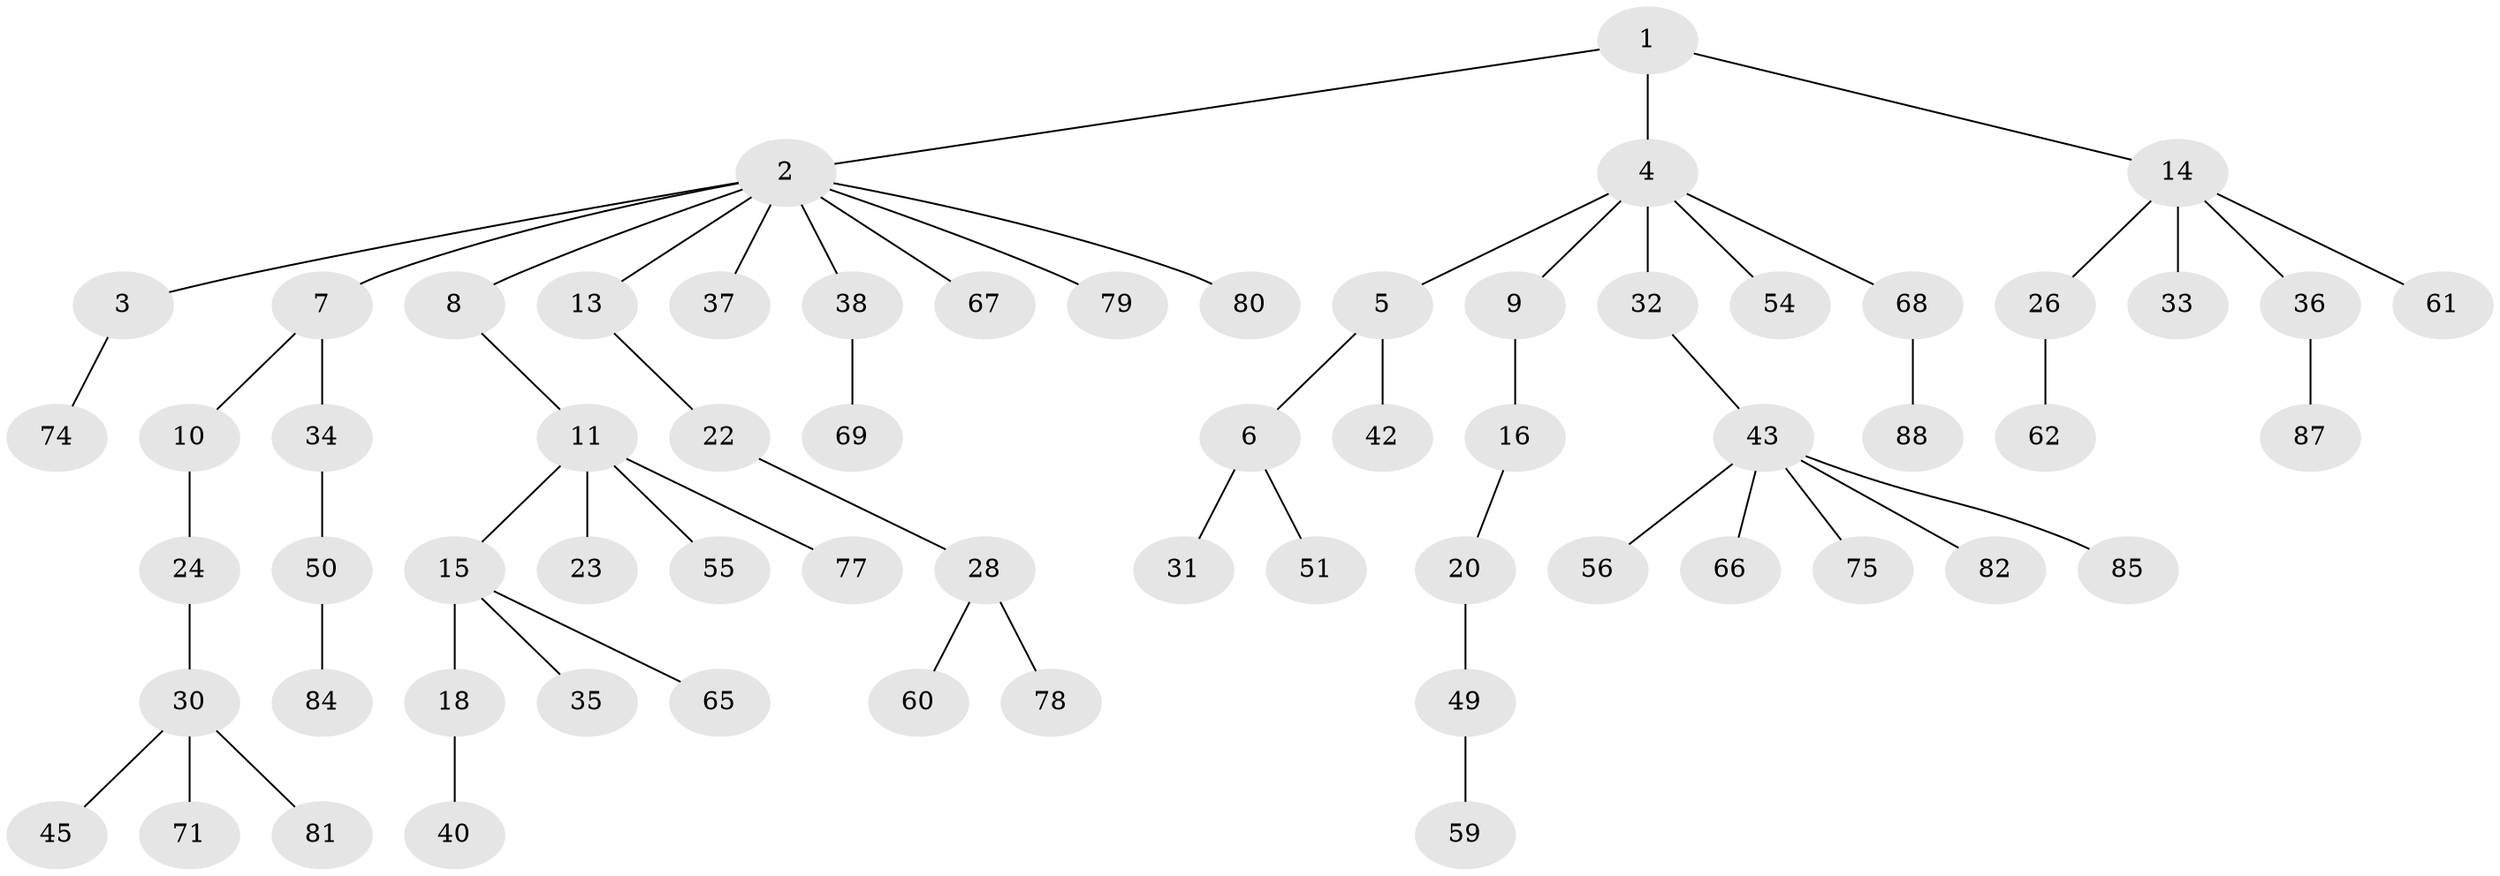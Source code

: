 // original degree distribution, {4: 0.056179775280898875, 9: 0.011235955056179775, 3: 0.15730337078651685, 7: 0.011235955056179775, 2: 0.23595505617977527, 6: 0.011235955056179775, 1: 0.5056179775280899, 5: 0.011235955056179775}
// Generated by graph-tools (version 1.1) at 2025/11/02/27/25 16:11:27]
// undirected, 63 vertices, 62 edges
graph export_dot {
graph [start="1"]
  node [color=gray90,style=filled];
  1 [super="+57"];
  2 [super="+12"];
  3 [super="+27"];
  4 [super="+29"];
  5;
  6 [super="+64"];
  7;
  8;
  9;
  10 [super="+19"];
  11 [super="+17"];
  13;
  14 [super="+44"];
  15 [super="+63"];
  16 [super="+70"];
  18 [super="+25"];
  20 [super="+21"];
  22 [super="+48"];
  23;
  24;
  26;
  28 [super="+41"];
  30 [super="+47"];
  31 [super="+39"];
  32;
  33;
  34 [super="+53"];
  35;
  36 [super="+83"];
  37;
  38;
  40 [super="+73"];
  42 [super="+46"];
  43 [super="+52"];
  45;
  49 [super="+58"];
  50 [super="+72"];
  51;
  54;
  55;
  56;
  59;
  60;
  61 [super="+89"];
  62 [super="+76"];
  65;
  66 [super="+86"];
  67;
  68;
  69;
  71;
  74;
  75;
  77;
  78;
  79;
  80;
  81;
  82;
  84;
  85;
  87;
  88;
  1 -- 2;
  1 -- 4;
  1 -- 14;
  2 -- 3;
  2 -- 7;
  2 -- 8;
  2 -- 38;
  2 -- 67;
  2 -- 79;
  2 -- 80;
  2 -- 13;
  2 -- 37;
  3 -- 74;
  4 -- 5;
  4 -- 9;
  4 -- 32;
  4 -- 54;
  4 -- 68;
  5 -- 6;
  5 -- 42;
  6 -- 31;
  6 -- 51;
  7 -- 10;
  7 -- 34;
  8 -- 11;
  9 -- 16;
  10 -- 24;
  11 -- 15;
  11 -- 55;
  11 -- 77;
  11 -- 23;
  13 -- 22;
  14 -- 26;
  14 -- 33;
  14 -- 36;
  14 -- 61;
  15 -- 18;
  15 -- 35;
  15 -- 65;
  16 -- 20;
  18 -- 40;
  20 -- 49;
  22 -- 28;
  24 -- 30;
  26 -- 62;
  28 -- 60;
  28 -- 78;
  30 -- 45;
  30 -- 71;
  30 -- 81;
  32 -- 43;
  34 -- 50;
  36 -- 87;
  38 -- 69;
  43 -- 82;
  43 -- 66;
  43 -- 85;
  43 -- 56;
  43 -- 75;
  49 -- 59;
  50 -- 84;
  68 -- 88;
}
